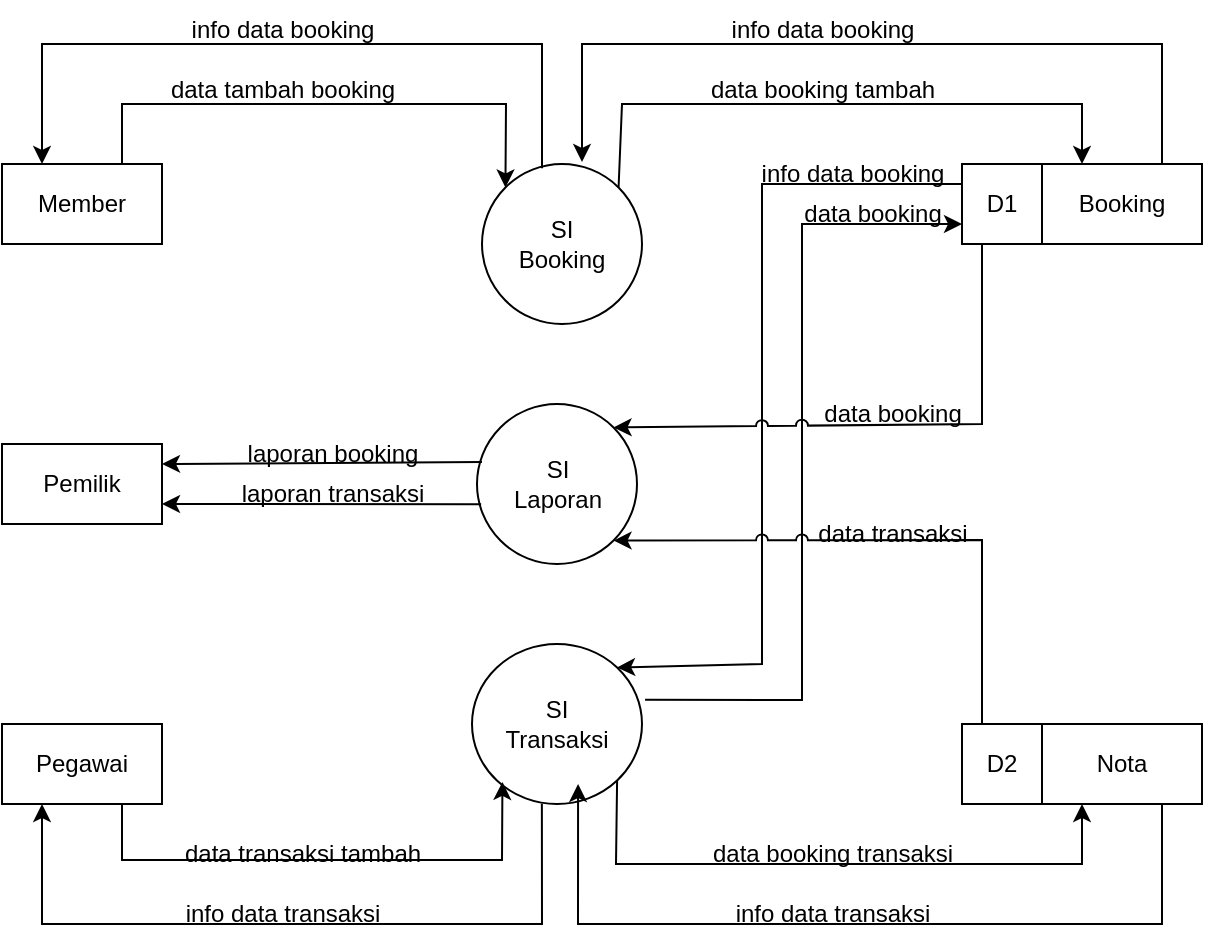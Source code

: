 <mxfile version="27.0.4" pages="3">
  <diagram name="level 0" id="R2WrA_b4PZg_kvOdXJxK">
    <mxGraphModel dx="1025" dy="463" grid="1" gridSize="10" guides="1" tooltips="1" connect="1" arrows="1" fold="1" page="1" pageScale="1" pageWidth="827" pageHeight="1169" math="0" shadow="0">
      <root>
        <mxCell id="0" />
        <mxCell id="1" parent="0" />
        <mxCell id="nbBiCtLTRZ0dwVBhAd1j-1" value="Pegawai" style="rounded=0;whiteSpace=wrap;html=1;" parent="1" vertex="1">
          <mxGeometry x="80" y="520" width="80" height="40" as="geometry" />
        </mxCell>
        <mxCell id="nbBiCtLTRZ0dwVBhAd1j-2" value="Pemilik" style="rounded=0;whiteSpace=wrap;html=1;" parent="1" vertex="1">
          <mxGeometry x="80" y="380" width="80" height="40" as="geometry" />
        </mxCell>
        <mxCell id="nbBiCtLTRZ0dwVBhAd1j-3" value="Member" style="rounded=0;whiteSpace=wrap;html=1;" parent="1" vertex="1">
          <mxGeometry x="80" y="240" width="80" height="40" as="geometry" />
        </mxCell>
        <mxCell id="nbBiCtLTRZ0dwVBhAd1j-4" value="SI&lt;div&gt;Laporan&lt;/div&gt;" style="ellipse;whiteSpace=wrap;html=1;" parent="1" vertex="1">
          <mxGeometry x="317.5" y="360" width="80" height="80" as="geometry" />
        </mxCell>
        <mxCell id="nbBiCtLTRZ0dwVBhAd1j-5" value="SI&lt;div&gt;Transaksi&lt;/div&gt;" style="ellipse;whiteSpace=wrap;html=1;" parent="1" vertex="1">
          <mxGeometry x="315" y="480" width="85" height="80" as="geometry" />
        </mxCell>
        <mxCell id="nbBiCtLTRZ0dwVBhAd1j-6" value="SI&lt;div&gt;Booking&lt;/div&gt;" style="ellipse;whiteSpace=wrap;html=1;" parent="1" vertex="1">
          <mxGeometry x="320" y="240" width="80" height="80" as="geometry" />
        </mxCell>
        <mxCell id="nbBiCtLTRZ0dwVBhAd1j-7" value="Booking" style="rounded=0;whiteSpace=wrap;html=1;" parent="1" vertex="1">
          <mxGeometry x="600" y="240" width="80" height="40" as="geometry" />
        </mxCell>
        <mxCell id="nbBiCtLTRZ0dwVBhAd1j-8" value="D1" style="rounded=0;whiteSpace=wrap;html=1;" parent="1" vertex="1">
          <mxGeometry x="560" y="240" width="40" height="40" as="geometry" />
        </mxCell>
        <mxCell id="nbBiCtLTRZ0dwVBhAd1j-9" value="Nota" style="rounded=0;whiteSpace=wrap;html=1;" parent="1" vertex="1">
          <mxGeometry x="600" y="520" width="80" height="40" as="geometry" />
        </mxCell>
        <mxCell id="nbBiCtLTRZ0dwVBhAd1j-10" value="D2" style="rounded=0;whiteSpace=wrap;html=1;" parent="1" vertex="1">
          <mxGeometry x="560" y="520" width="40" height="40" as="geometry" />
        </mxCell>
        <mxCell id="Rgoer19ISwhekTXYqUV_-1" value="" style="endArrow=classic;html=1;rounded=0;exitX=1;exitY=0;exitDx=0;exitDy=0;entryX=0.25;entryY=0;entryDx=0;entryDy=0;" parent="1" source="nbBiCtLTRZ0dwVBhAd1j-6" target="nbBiCtLTRZ0dwVBhAd1j-7" edge="1">
          <mxGeometry width="50" height="50" relative="1" as="geometry">
            <mxPoint x="400" y="160" as="sourcePoint" />
            <mxPoint x="430" y="90" as="targetPoint" />
            <Array as="points">
              <mxPoint x="390" y="210" />
              <mxPoint x="620" y="210" />
            </Array>
          </mxGeometry>
        </mxCell>
        <mxCell id="Rgoer19ISwhekTXYqUV_-2" value="" style="endArrow=classic;html=1;rounded=0;exitX=0.75;exitY=0;exitDx=0;exitDy=0;entryX=0;entryY=0;entryDx=0;entryDy=0;" parent="1" source="nbBiCtLTRZ0dwVBhAd1j-3" target="nbBiCtLTRZ0dwVBhAd1j-6" edge="1">
          <mxGeometry width="50" height="50" relative="1" as="geometry">
            <mxPoint x="380" y="180" as="sourcePoint" />
            <mxPoint x="430" y="130" as="targetPoint" />
            <Array as="points">
              <mxPoint x="140" y="210" />
              <mxPoint x="332" y="210" />
            </Array>
          </mxGeometry>
        </mxCell>
        <mxCell id="Rgoer19ISwhekTXYqUV_-3" value="" style="endArrow=classic;html=1;rounded=0;entryX=0.25;entryY=0;entryDx=0;entryDy=0;exitX=0.375;exitY=0.026;exitDx=0;exitDy=0;exitPerimeter=0;" parent="1" source="nbBiCtLTRZ0dwVBhAd1j-6" target="nbBiCtLTRZ0dwVBhAd1j-3" edge="1">
          <mxGeometry width="50" height="50" relative="1" as="geometry">
            <mxPoint x="380" y="180" as="sourcePoint" />
            <mxPoint x="430" y="130" as="targetPoint" />
            <Array as="points">
              <mxPoint x="350" y="180" />
              <mxPoint x="100" y="180" />
            </Array>
          </mxGeometry>
        </mxCell>
        <mxCell id="Rgoer19ISwhekTXYqUV_-5" value="data tambah booking" style="text;html=1;align=center;verticalAlign=middle;resizable=0;points=[];autosize=1;strokeColor=none;fillColor=none;" parent="1" vertex="1">
          <mxGeometry x="150" y="188" width="140" height="30" as="geometry" />
        </mxCell>
        <mxCell id="Rgoer19ISwhekTXYqUV_-6" value="info data booking" style="text;html=1;align=center;verticalAlign=middle;resizable=0;points=[];autosize=1;strokeColor=none;fillColor=none;" parent="1" vertex="1">
          <mxGeometry x="165" y="158" width="110" height="30" as="geometry" />
        </mxCell>
        <mxCell id="Rgoer19ISwhekTXYqUV_-10" value="data booking tambah" style="text;html=1;align=center;verticalAlign=middle;resizable=0;points=[];autosize=1;strokeColor=none;fillColor=none;" parent="1" vertex="1">
          <mxGeometry x="420" y="188" width="140" height="30" as="geometry" />
        </mxCell>
        <mxCell id="Rgoer19ISwhekTXYqUV_-12" value="info data booking" style="text;html=1;align=center;verticalAlign=middle;resizable=0;points=[];autosize=1;strokeColor=none;fillColor=none;" parent="1" vertex="1">
          <mxGeometry x="435" y="158" width="110" height="30" as="geometry" />
        </mxCell>
        <mxCell id="Rgoer19ISwhekTXYqUV_-15" value="" style="endArrow=classic;html=1;rounded=0;exitX=0.75;exitY=0;exitDx=0;exitDy=0;" parent="1" source="nbBiCtLTRZ0dwVBhAd1j-7" edge="1">
          <mxGeometry width="50" height="50" relative="1" as="geometry">
            <mxPoint x="374" y="130" as="sourcePoint" />
            <mxPoint x="370" y="239" as="targetPoint" />
            <Array as="points">
              <mxPoint x="660" y="180" />
              <mxPoint x="370" y="180" />
            </Array>
          </mxGeometry>
        </mxCell>
        <mxCell id="Rgoer19ISwhekTXYqUV_-17" value="" style="endArrow=classic;html=1;rounded=0;entryX=1;entryY=0;entryDx=0;entryDy=0;exitX=0;exitY=0.25;exitDx=0;exitDy=0;" parent="1" source="nbBiCtLTRZ0dwVBhAd1j-8" target="nbBiCtLTRZ0dwVBhAd1j-5" edge="1">
          <mxGeometry width="50" height="50" relative="1" as="geometry">
            <mxPoint x="160" y="400" as="sourcePoint" />
            <mxPoint x="210" y="350" as="targetPoint" />
            <Array as="points">
              <mxPoint x="460" y="250" />
              <mxPoint x="460" y="490" />
            </Array>
          </mxGeometry>
        </mxCell>
        <mxCell id="Rgoer19ISwhekTXYqUV_-18" value="info data booking" style="text;html=1;align=center;verticalAlign=middle;resizable=0;points=[];autosize=1;strokeColor=none;fillColor=none;" parent="1" vertex="1">
          <mxGeometry x="450" y="230" width="110" height="30" as="geometry" />
        </mxCell>
        <mxCell id="Rgoer19ISwhekTXYqUV_-24" value="" style="endArrow=classic;html=1;rounded=0;exitX=1.018;exitY=0.349;exitDx=0;exitDy=0;exitPerimeter=0;entryX=0;entryY=0.75;entryDx=0;entryDy=0;" parent="1" source="nbBiCtLTRZ0dwVBhAd1j-5" target="nbBiCtLTRZ0dwVBhAd1j-8" edge="1">
          <mxGeometry width="50" height="50" relative="1" as="geometry">
            <mxPoint x="402" y="508" as="sourcePoint" />
            <mxPoint x="550" y="300" as="targetPoint" />
            <Array as="points">
              <mxPoint x="480" y="508" />
              <mxPoint x="480" y="270" />
            </Array>
          </mxGeometry>
        </mxCell>
        <mxCell id="Rgoer19ISwhekTXYqUV_-23" value="data booking" style="text;html=1;align=center;verticalAlign=middle;resizable=0;points=[];autosize=1;strokeColor=none;fillColor=none;" parent="1" vertex="1">
          <mxGeometry x="470" y="250" width="90" height="30" as="geometry" />
        </mxCell>
        <mxCell id="Rgoer19ISwhekTXYqUV_-25" value="" style="endArrow=classic;html=1;rounded=0;exitX=0.75;exitY=1;exitDx=0;exitDy=0;entryX=0.179;entryY=0.862;entryDx=0;entryDy=0;entryPerimeter=0;" parent="1" source="nbBiCtLTRZ0dwVBhAd1j-1" target="nbBiCtLTRZ0dwVBhAd1j-5" edge="1">
          <mxGeometry width="50" height="50" relative="1" as="geometry">
            <mxPoint x="275" y="460" as="sourcePoint" />
            <mxPoint x="327.661" y="588.483" as="targetPoint" />
            <Array as="points">
              <mxPoint x="140" y="588" />
              <mxPoint x="330" y="588" />
            </Array>
          </mxGeometry>
        </mxCell>
        <mxCell id="Rgoer19ISwhekTXYqUV_-28" value="data transaksi tambah" style="text;html=1;align=center;verticalAlign=middle;resizable=0;points=[];autosize=1;strokeColor=none;fillColor=none;" parent="1" vertex="1">
          <mxGeometry x="160" y="570" width="140" height="30" as="geometry" />
        </mxCell>
        <mxCell id="Rgoer19ISwhekTXYqUV_-31" value="" style="endArrow=classic;html=1;rounded=0;exitX=0.411;exitY=0.999;exitDx=0;exitDy=0;exitPerimeter=0;entryX=0.25;entryY=1;entryDx=0;entryDy=0;" parent="1" source="nbBiCtLTRZ0dwVBhAd1j-5" target="nbBiCtLTRZ0dwVBhAd1j-1" edge="1">
          <mxGeometry width="50" height="50" relative="1" as="geometry">
            <mxPoint x="348.49" y="598.16" as="sourcePoint" />
            <mxPoint x="100" y="560" as="targetPoint" />
            <Array as="points">
              <mxPoint x="350" y="620" />
              <mxPoint x="100" y="620" />
            </Array>
          </mxGeometry>
        </mxCell>
        <mxCell id="Rgoer19ISwhekTXYqUV_-30" value="info data transaksi" style="text;html=1;align=center;verticalAlign=middle;resizable=0;points=[];autosize=1;strokeColor=none;fillColor=none;" parent="1" vertex="1">
          <mxGeometry x="160" y="600" width="120" height="30" as="geometry" />
        </mxCell>
        <mxCell id="Rgoer19ISwhekTXYqUV_-34" value="" style="endArrow=classic;html=1;rounded=0;entryX=1;entryY=0;entryDx=0;entryDy=0;exitX=0.25;exitY=1;exitDx=0;exitDy=0;jumpStyle=arc;" parent="1" source="nbBiCtLTRZ0dwVBhAd1j-8" target="nbBiCtLTRZ0dwVBhAd1j-4" edge="1">
          <mxGeometry width="50" height="50" relative="1" as="geometry">
            <mxPoint x="275" y="420" as="sourcePoint" />
            <mxPoint x="325" y="370" as="targetPoint" />
            <Array as="points">
              <mxPoint x="570" y="370" />
            </Array>
          </mxGeometry>
        </mxCell>
        <mxCell id="Rgoer19ISwhekTXYqUV_-35" value="data booking" style="text;html=1;align=center;verticalAlign=middle;resizable=0;points=[];autosize=1;strokeColor=none;fillColor=none;" parent="1" vertex="1">
          <mxGeometry x="480" y="350" width="90" height="30" as="geometry" />
        </mxCell>
        <mxCell id="Rgoer19ISwhekTXYqUV_-38" value="" style="endArrow=classic;html=1;rounded=0;entryX=1;entryY=1;entryDx=0;entryDy=0;exitX=0.25;exitY=0;exitDx=0;exitDy=0;jumpStyle=arc;" parent="1" source="nbBiCtLTRZ0dwVBhAd1j-10" target="nbBiCtLTRZ0dwVBhAd1j-4" edge="1">
          <mxGeometry width="50" height="50" relative="1" as="geometry">
            <mxPoint x="570" y="480" as="sourcePoint" />
            <mxPoint x="386" y="428" as="targetPoint" />
            <Array as="points">
              <mxPoint x="570" y="428" />
            </Array>
          </mxGeometry>
        </mxCell>
        <mxCell id="Rgoer19ISwhekTXYqUV_-37" value="data transaksi" style="text;html=1;align=center;verticalAlign=middle;resizable=0;points=[];autosize=1;strokeColor=none;fillColor=none;" parent="1" vertex="1">
          <mxGeometry x="475" y="410" width="100" height="30" as="geometry" />
        </mxCell>
        <mxCell id="Rgoer19ISwhekTXYqUV_-39" value="" style="endArrow=classic;html=1;rounded=0;entryX=1;entryY=0.25;entryDx=0;entryDy=0;exitX=0.031;exitY=0.363;exitDx=0;exitDy=0;exitPerimeter=0;" parent="1" source="nbBiCtLTRZ0dwVBhAd1j-4" target="nbBiCtLTRZ0dwVBhAd1j-2" edge="1">
          <mxGeometry width="50" height="50" relative="1" as="geometry">
            <mxPoint x="205" y="470" as="sourcePoint" />
            <mxPoint x="255" y="420" as="targetPoint" />
          </mxGeometry>
        </mxCell>
        <mxCell id="Rgoer19ISwhekTXYqUV_-43" value="" style="endArrow=classic;html=1;rounded=0;entryX=1;entryY=0.75;entryDx=0;entryDy=0;exitX=0.026;exitY=0.626;exitDx=0;exitDy=0;exitPerimeter=0;" parent="1" source="nbBiCtLTRZ0dwVBhAd1j-4" target="nbBiCtLTRZ0dwVBhAd1j-2" edge="1">
          <mxGeometry width="50" height="50" relative="1" as="geometry">
            <mxPoint x="320" y="410" as="sourcePoint" />
            <mxPoint x="160" y="410" as="targetPoint" />
          </mxGeometry>
        </mxCell>
        <mxCell id="Rgoer19ISwhekTXYqUV_-42" value="laporan transaksi" style="text;html=1;align=center;verticalAlign=middle;resizable=0;points=[];autosize=1;strokeColor=none;fillColor=none;" parent="1" vertex="1">
          <mxGeometry x="190" y="390" width="110" height="30" as="geometry" />
        </mxCell>
        <mxCell id="Rgoer19ISwhekTXYqUV_-44" value="laporan booking" style="text;html=1;align=center;verticalAlign=middle;resizable=0;points=[];autosize=1;strokeColor=none;fillColor=none;" parent="1" vertex="1">
          <mxGeometry x="190" y="370" width="110" height="30" as="geometry" />
        </mxCell>
        <mxCell id="WMjKk4mbVwLs4ymKSQ1Z-1" value="" style="endArrow=classic;html=1;rounded=0;exitX=1;exitY=1;exitDx=0;exitDy=0;entryX=0.25;entryY=1;entryDx=0;entryDy=0;" edge="1" parent="1" source="nbBiCtLTRZ0dwVBhAd1j-5" target="nbBiCtLTRZ0dwVBhAd1j-9">
          <mxGeometry width="50" height="50" relative="1" as="geometry">
            <mxPoint x="390" y="670" as="sourcePoint" />
            <mxPoint x="440" y="620" as="targetPoint" />
            <Array as="points">
              <mxPoint x="387" y="590" />
              <mxPoint x="620" y="590" />
            </Array>
          </mxGeometry>
        </mxCell>
        <mxCell id="WMjKk4mbVwLs4ymKSQ1Z-2" value="" style="endArrow=classic;html=1;rounded=0;entryX=0.624;entryY=0.875;entryDx=0;entryDy=0;entryPerimeter=0;exitX=0.75;exitY=1;exitDx=0;exitDy=0;" edge="1" parent="1" source="nbBiCtLTRZ0dwVBhAd1j-9" target="nbBiCtLTRZ0dwVBhAd1j-5">
          <mxGeometry width="50" height="50" relative="1" as="geometry">
            <mxPoint x="660" y="560" as="sourcePoint" />
            <mxPoint x="368" y="557" as="targetPoint" />
            <Array as="points">
              <mxPoint x="660" y="620" />
              <mxPoint x="368" y="620" />
            </Array>
          </mxGeometry>
        </mxCell>
        <mxCell id="Rgoer19ISwhekTXYqUV_-47" value="info data transaksi" style="text;html=1;align=center;verticalAlign=middle;resizable=0;points=[];autosize=1;strokeColor=none;fillColor=none;" parent="1" vertex="1">
          <mxGeometry x="435" y="600" width="120" height="30" as="geometry" />
        </mxCell>
        <mxCell id="Rgoer19ISwhekTXYqUV_-46" value="data booking transaksi" style="text;html=1;align=center;verticalAlign=middle;resizable=0;points=[];autosize=1;strokeColor=none;fillColor=none;" parent="1" vertex="1">
          <mxGeometry x="425" y="570" width="140" height="30" as="geometry" />
        </mxCell>
      </root>
    </mxGraphModel>
  </diagram>
  <diagram id="A4lJilHg67AQGWBduvcJ" name="booking">
    <mxGraphModel dx="820" dy="398" grid="1" gridSize="10" guides="1" tooltips="1" connect="1" arrows="1" fold="1" page="1" pageScale="1" pageWidth="827" pageHeight="1169" math="0" shadow="0">
      <root>
        <mxCell id="0" />
        <mxCell id="1" parent="0" />
        <mxCell id="fjZRa8HQxuq6wXrce_W--1" value="Member" style="rounded=0;whiteSpace=wrap;html=1;" vertex="1" parent="1">
          <mxGeometry x="120" y="220" width="80" height="40" as="geometry" />
        </mxCell>
        <mxCell id="1IP4IImZ8efh-nmbTzxj-1" value="SI&lt;div&gt;Tambah&lt;br&gt;&lt;div&gt;Booking&lt;/div&gt;&lt;/div&gt;" style="ellipse;whiteSpace=wrap;html=1;" vertex="1" parent="1">
          <mxGeometry x="320" y="80" width="80" height="80" as="geometry" />
        </mxCell>
        <mxCell id="1IP4IImZ8efh-nmbTzxj-2" value="SI&lt;div&gt;Cari&lt;br&gt;&lt;div&gt;Booking&lt;/div&gt;&lt;/div&gt;" style="ellipse;whiteSpace=wrap;html=1;" vertex="1" parent="1">
          <mxGeometry x="320" y="320" width="80" height="80" as="geometry" />
        </mxCell>
        <mxCell id="1IP4IImZ8efh-nmbTzxj-3" value="SI&lt;div&gt;Ubah&lt;br&gt;&lt;div&gt;Booking&lt;/div&gt;&lt;/div&gt;" style="ellipse;whiteSpace=wrap;html=1;" vertex="1" parent="1">
          <mxGeometry x="320" y="200" width="80" height="80" as="geometry" />
        </mxCell>
        <mxCell id="DtTMAaiT4zGcGQjiEdX3-1" value="Booking" style="rounded=0;whiteSpace=wrap;html=1;" vertex="1" parent="1">
          <mxGeometry x="560" y="220" width="80" height="40" as="geometry" />
        </mxCell>
        <mxCell id="DtTMAaiT4zGcGQjiEdX3-2" value="D1" style="rounded=0;whiteSpace=wrap;html=1;" vertex="1" parent="1">
          <mxGeometry x="520" y="220" width="40" height="40" as="geometry" />
        </mxCell>
        <mxCell id="wrnKqIkx7TInUf8MgBKT-1" value="" style="endArrow=classic;html=1;rounded=0;exitX=0.008;exitY=0.621;exitDx=0;exitDy=0;exitPerimeter=0;entryX=1;entryY=0.75;entryDx=0;entryDy=0;" edge="1" parent="1" source="1IP4IImZ8efh-nmbTzxj-3" target="fjZRa8HQxuq6wXrce_W--1">
          <mxGeometry width="50" height="50" relative="1" as="geometry">
            <mxPoint x="250" y="310" as="sourcePoint" />
            <mxPoint x="300" y="260" as="targetPoint" />
          </mxGeometry>
        </mxCell>
        <mxCell id="wrnKqIkx7TInUf8MgBKT-2" value="" style="endArrow=classic;html=1;rounded=0;exitX=0.628;exitY=0.017;exitDx=0;exitDy=0;exitPerimeter=0;" edge="1" parent="1" source="fjZRa8HQxuq6wXrce_W--1">
          <mxGeometry width="50" height="50" relative="1" as="geometry">
            <mxPoint x="190" y="150" as="sourcePoint" />
            <mxPoint x="321" y="130" as="targetPoint" />
            <Array as="points">
              <mxPoint x="170" y="130" />
            </Array>
          </mxGeometry>
        </mxCell>
        <mxCell id="U6n-fsN_WdWxz53TmtDt-1" value="" style="endArrow=classic;html=1;rounded=0;entryX=0.373;entryY=0.046;entryDx=0;entryDy=0;exitX=0.008;exitY=0.384;exitDx=0;exitDy=0;exitPerimeter=0;entryPerimeter=0;" edge="1" parent="1" source="1IP4IImZ8efh-nmbTzxj-1" target="fjZRa8HQxuq6wXrce_W--1">
          <mxGeometry width="50" height="50" relative="1" as="geometry">
            <mxPoint x="390" y="190" as="sourcePoint" />
            <mxPoint x="440" y="140" as="targetPoint" />
            <Array as="points">
              <mxPoint x="150" y="110" />
            </Array>
          </mxGeometry>
        </mxCell>
        <mxCell id="U6n-fsN_WdWxz53TmtDt-2" value="" style="endArrow=classic;html=1;rounded=0;exitX=1;exitY=0.25;exitDx=0;exitDy=0;entryX=0.022;entryY=0.386;entryDx=0;entryDy=0;entryPerimeter=0;" edge="1" parent="1" source="fjZRa8HQxuq6wXrce_W--1" target="1IP4IImZ8efh-nmbTzxj-3">
          <mxGeometry width="50" height="50" relative="1" as="geometry">
            <mxPoint x="130" y="390" as="sourcePoint" />
            <mxPoint x="180" y="340" as="targetPoint" />
          </mxGeometry>
        </mxCell>
        <mxCell id="U6n-fsN_WdWxz53TmtDt-4" value="" style="endArrow=classic;html=1;rounded=0;entryX=0.025;entryY=0.61;entryDx=0;entryDy=0;entryPerimeter=0;" edge="1" parent="1" target="1IP4IImZ8efh-nmbTzxj-2">
          <mxGeometry width="50" height="50" relative="1" as="geometry">
            <mxPoint x="150" y="260" as="sourcePoint" />
            <mxPoint x="290" y="370" as="targetPoint" />
            <Array as="points">
              <mxPoint x="150" y="370" />
            </Array>
          </mxGeometry>
        </mxCell>
        <mxCell id="U6n-fsN_WdWxz53TmtDt-5" value="" style="endArrow=classic;html=1;rounded=0;exitX=0.014;exitY=0.379;exitDx=0;exitDy=0;exitPerimeter=0;entryX=0.614;entryY=1.014;entryDx=0;entryDy=0;entryPerimeter=0;" edge="1" parent="1" source="1IP4IImZ8efh-nmbTzxj-2" target="fjZRa8HQxuq6wXrce_W--1">
          <mxGeometry width="50" height="50" relative="1" as="geometry">
            <mxPoint x="190" y="330" as="sourcePoint" />
            <mxPoint x="240" y="280" as="targetPoint" />
            <Array as="points">
              <mxPoint x="170" y="350" />
            </Array>
          </mxGeometry>
        </mxCell>
        <mxCell id="U6n-fsN_WdWxz53TmtDt-6" value="" style="endArrow=classic;html=1;rounded=0;exitX=0.614;exitY=-0.055;exitDx=0;exitDy=0;exitPerimeter=0;entryX=1.016;entryY=0.383;entryDx=0;entryDy=0;entryPerimeter=0;" edge="1" parent="1" source="DtTMAaiT4zGcGQjiEdX3-1" target="1IP4IImZ8efh-nmbTzxj-1">
          <mxGeometry width="50" height="50" relative="1" as="geometry">
            <mxPoint x="300" y="230" as="sourcePoint" />
            <mxPoint x="350" y="180" as="targetPoint" />
            <Array as="points">
              <mxPoint x="610" y="110" />
            </Array>
          </mxGeometry>
        </mxCell>
        <mxCell id="U6n-fsN_WdWxz53TmtDt-7" value="" style="endArrow=classic;html=1;rounded=0;exitX=0.979;exitY=0.628;exitDx=0;exitDy=0;exitPerimeter=0;entryX=0.365;entryY=0.004;entryDx=0;entryDy=0;entryPerimeter=0;" edge="1" parent="1" source="1IP4IImZ8efh-nmbTzxj-1" target="DtTMAaiT4zGcGQjiEdX3-1">
          <mxGeometry width="50" height="50" relative="1" as="geometry">
            <mxPoint x="510" y="210" as="sourcePoint" />
            <mxPoint x="560" y="160" as="targetPoint" />
            <Array as="points">
              <mxPoint x="590" y="130" />
            </Array>
          </mxGeometry>
        </mxCell>
        <mxCell id="U6n-fsN_WdWxz53TmtDt-8" value="" style="endArrow=classic;html=1;rounded=0;exitX=0.008;exitY=0.621;exitDx=0;exitDy=0;exitPerimeter=0;entryX=1;entryY=0.75;entryDx=0;entryDy=0;" edge="1" parent="1">
          <mxGeometry width="50" height="50" relative="1" as="geometry">
            <mxPoint x="521" y="249.66" as="sourcePoint" />
            <mxPoint x="400" y="249.66" as="targetPoint" />
          </mxGeometry>
        </mxCell>
        <mxCell id="U6n-fsN_WdWxz53TmtDt-9" value="" style="endArrow=classic;html=1;rounded=0;exitX=0.981;exitY=0.372;exitDx=0;exitDy=0;exitPerimeter=0;" edge="1" parent="1" source="1IP4IImZ8efh-nmbTzxj-3">
          <mxGeometry width="50" height="50" relative="1" as="geometry">
            <mxPoint x="400" y="229.66" as="sourcePoint" />
            <mxPoint x="520" y="230" as="targetPoint" />
          </mxGeometry>
        </mxCell>
        <mxCell id="U6n-fsN_WdWxz53TmtDt-11" value="" style="endArrow=classic;html=1;rounded=0;exitX=0.351;exitY=1.013;exitDx=0;exitDy=0;exitPerimeter=0;entryX=0.973;entryY=0.345;entryDx=0;entryDy=0;entryPerimeter=0;" edge="1" parent="1" source="DtTMAaiT4zGcGQjiEdX3-1" target="1IP4IImZ8efh-nmbTzxj-2">
          <mxGeometry width="50" height="50" relative="1" as="geometry">
            <mxPoint x="560" y="420" as="sourcePoint" />
            <mxPoint x="610" y="370" as="targetPoint" />
            <Array as="points">
              <mxPoint x="588" y="350" />
            </Array>
          </mxGeometry>
        </mxCell>
        <mxCell id="U6n-fsN_WdWxz53TmtDt-12" value="" style="endArrow=classic;html=1;rounded=0;exitX=0.998;exitY=0.597;exitDx=0;exitDy=0;exitPerimeter=0;entryX=0.619;entryY=1.06;entryDx=0;entryDy=0;entryPerimeter=0;" edge="1" parent="1" source="1IP4IImZ8efh-nmbTzxj-2" target="DtTMAaiT4zGcGQjiEdX3-1">
          <mxGeometry width="50" height="50" relative="1" as="geometry">
            <mxPoint x="540" y="390" as="sourcePoint" />
            <mxPoint x="590" y="340" as="targetPoint" />
            <Array as="points">
              <mxPoint x="610" y="370" />
            </Array>
          </mxGeometry>
        </mxCell>
        <mxCell id="by7rEFrAq6C7tnjGHduI-2" value="data booking tambah" style="text;html=1;align=center;verticalAlign=middle;resizable=0;points=[];autosize=1;strokeColor=none;fillColor=none;" vertex="1" parent="1">
          <mxGeometry x="175" y="110" width="140" height="30" as="geometry" />
        </mxCell>
        <mxCell id="by7rEFrAq6C7tnjGHduI-4" value="info data booking" style="text;html=1;align=center;verticalAlign=middle;resizable=0;points=[];autosize=1;strokeColor=none;fillColor=none;" vertex="1" parent="1">
          <mxGeometry x="190" y="90" width="110" height="30" as="geometry" />
        </mxCell>
        <mxCell id="by7rEFrAq6C7tnjGHduI-7" value="data booking tambah" style="text;html=1;align=center;verticalAlign=middle;resizable=0;points=[];autosize=1;strokeColor=none;fillColor=none;" vertex="1" parent="1">
          <mxGeometry x="400" y="110" width="140" height="30" as="geometry" />
        </mxCell>
        <mxCell id="by7rEFrAq6C7tnjGHduI-8" value="info data booking" style="text;html=1;align=center;verticalAlign=middle;resizable=0;points=[];autosize=1;strokeColor=none;fillColor=none;" vertex="1" parent="1">
          <mxGeometry x="415" y="90" width="110" height="30" as="geometry" />
        </mxCell>
        <mxCell id="by7rEFrAq6C7tnjGHduI-9" value="info booking" style="text;html=1;align=center;verticalAlign=middle;resizable=0;points=[];autosize=1;strokeColor=none;fillColor=none;" vertex="1" parent="1">
          <mxGeometry x="215" y="230" width="90" height="30" as="geometry" />
        </mxCell>
        <mxCell id="by7rEFrAq6C7tnjGHduI-10" value="data booking ubah" style="text;html=1;align=center;verticalAlign=middle;resizable=0;points=[];autosize=1;strokeColor=none;fillColor=none;" vertex="1" parent="1">
          <mxGeometry x="200" y="210" width="120" height="30" as="geometry" />
        </mxCell>
        <mxCell id="by7rEFrAq6C7tnjGHduI-11" value="" style="endArrow=classic;html=1;rounded=0;exitX=0.008;exitY=0.621;exitDx=0;exitDy=0;exitPerimeter=0;entryX=1;entryY=0.75;entryDx=0;entryDy=0;" edge="1" parent="1">
          <mxGeometry width="50" height="50" relative="1" as="geometry">
            <mxPoint x="519" y="250" as="sourcePoint" />
            <mxPoint x="398" y="250" as="targetPoint" />
          </mxGeometry>
        </mxCell>
        <mxCell id="by7rEFrAq6C7tnjGHduI-12" value="" style="endArrow=classic;html=1;rounded=0;exitX=1;exitY=0.25;exitDx=0;exitDy=0;entryX=0.022;entryY=0.386;entryDx=0;entryDy=0;entryPerimeter=0;" edge="1" parent="1">
          <mxGeometry width="50" height="50" relative="1" as="geometry">
            <mxPoint x="398" y="230" as="sourcePoint" />
            <mxPoint x="520" y="231" as="targetPoint" />
          </mxGeometry>
        </mxCell>
        <mxCell id="by7rEFrAq6C7tnjGHduI-13" value="info booking" style="text;html=1;align=center;verticalAlign=middle;resizable=0;points=[];autosize=1;strokeColor=none;fillColor=none;" vertex="1" parent="1">
          <mxGeometry x="413" y="230" width="90" height="30" as="geometry" />
        </mxCell>
        <mxCell id="by7rEFrAq6C7tnjGHduI-14" value="data booking ubah" style="text;html=1;align=center;verticalAlign=middle;resizable=0;points=[];autosize=1;strokeColor=none;fillColor=none;" vertex="1" parent="1">
          <mxGeometry x="398" y="210" width="120" height="30" as="geometry" />
        </mxCell>
        <mxCell id="iASrDijQJXD-5_4xVDBu-1" value="kode booking" style="text;html=1;align=center;verticalAlign=middle;resizable=0;points=[];autosize=1;strokeColor=none;fillColor=none;" vertex="1" parent="1">
          <mxGeometry x="200" y="350" width="90" height="30" as="geometry" />
        </mxCell>
        <mxCell id="iASrDijQJXD-5_4xVDBu-2" value="info booking" style="text;html=1;align=center;verticalAlign=middle;resizable=0;points=[];autosize=1;strokeColor=none;fillColor=none;" vertex="1" parent="1">
          <mxGeometry x="200" y="330" width="90" height="30" as="geometry" />
        </mxCell>
        <mxCell id="iASrDijQJXD-5_4xVDBu-3" value="kode booking" style="text;html=1;align=center;verticalAlign=middle;resizable=0;points=[];autosize=1;strokeColor=none;fillColor=none;" vertex="1" parent="1">
          <mxGeometry x="413" y="350" width="90" height="30" as="geometry" />
        </mxCell>
        <mxCell id="iASrDijQJXD-5_4xVDBu-4" value="info booking" style="text;html=1;align=center;verticalAlign=middle;resizable=0;points=[];autosize=1;strokeColor=none;fillColor=none;horizontal=1;" vertex="1" parent="1">
          <mxGeometry x="413" y="330" width="90" height="30" as="geometry" />
        </mxCell>
      </root>
    </mxGraphModel>
  </diagram>
  <diagram name="Salinan booking" id="Jjr-B-44dCGT1CS3BW8G">
    <mxGraphModel grid="1" page="1" gridSize="10" guides="1" tooltips="1" connect="1" arrows="1" fold="1" pageScale="1" pageWidth="827" pageHeight="1169" math="0" shadow="0">
      <root>
        <mxCell id="RGJhxOUccHoLGXwnPydV-0" />
        <mxCell id="RGJhxOUccHoLGXwnPydV-1" parent="RGJhxOUccHoLGXwnPydV-0" />
        <mxCell id="RGJhxOUccHoLGXwnPydV-2" value="Member" style="rounded=0;whiteSpace=wrap;html=1;" vertex="1" parent="RGJhxOUccHoLGXwnPydV-1">
          <mxGeometry x="120" y="220" width="80" height="40" as="geometry" />
        </mxCell>
        <mxCell id="RGJhxOUccHoLGXwnPydV-3" value="SI&lt;div&gt;Tambah&lt;br&gt;&lt;div&gt;Booking&lt;/div&gt;&lt;/div&gt;" style="ellipse;whiteSpace=wrap;html=1;" vertex="1" parent="RGJhxOUccHoLGXwnPydV-1">
          <mxGeometry x="320" y="80" width="80" height="80" as="geometry" />
        </mxCell>
        <mxCell id="RGJhxOUccHoLGXwnPydV-4" value="SI&lt;div&gt;Cari&lt;br&gt;&lt;div&gt;Booking&lt;/div&gt;&lt;/div&gt;" style="ellipse;whiteSpace=wrap;html=1;" vertex="1" parent="RGJhxOUccHoLGXwnPydV-1">
          <mxGeometry x="310" y="320" width="80" height="80" as="geometry" />
        </mxCell>
        <mxCell id="RGJhxOUccHoLGXwnPydV-5" value="SI&lt;div&gt;Ubah&lt;br&gt;&lt;div&gt;Booking&lt;/div&gt;&lt;/div&gt;" style="ellipse;whiteSpace=wrap;html=1;" vertex="1" parent="RGJhxOUccHoLGXwnPydV-1">
          <mxGeometry x="320" y="200" width="80" height="80" as="geometry" />
        </mxCell>
        <mxCell id="RGJhxOUccHoLGXwnPydV-6" value="Booking" style="rounded=0;whiteSpace=wrap;html=1;" vertex="1" parent="RGJhxOUccHoLGXwnPydV-1">
          <mxGeometry x="560" y="220" width="80" height="40" as="geometry" />
        </mxCell>
        <mxCell id="RGJhxOUccHoLGXwnPydV-7" value="D1" style="rounded=0;whiteSpace=wrap;html=1;" vertex="1" parent="RGJhxOUccHoLGXwnPydV-1">
          <mxGeometry x="520" y="220" width="40" height="40" as="geometry" />
        </mxCell>
        <mxCell id="RGJhxOUccHoLGXwnPydV-8" value="" style="endArrow=classic;html=1;rounded=0;exitX=0.008;exitY=0.621;exitDx=0;exitDy=0;exitPerimeter=0;entryX=1;entryY=0.75;entryDx=0;entryDy=0;" edge="1" parent="RGJhxOUccHoLGXwnPydV-1" source="RGJhxOUccHoLGXwnPydV-5" target="RGJhxOUccHoLGXwnPydV-2">
          <mxGeometry width="50" height="50" relative="1" as="geometry">
            <mxPoint x="250" y="310" as="sourcePoint" />
            <mxPoint x="300" y="260" as="targetPoint" />
          </mxGeometry>
        </mxCell>
        <mxCell id="RGJhxOUccHoLGXwnPydV-9" value="" style="endArrow=classic;html=1;rounded=0;exitX=0.622;exitY=0.012;exitDx=0;exitDy=0;entryX=0.008;entryY=0.609;entryDx=0;entryDy=0;entryPerimeter=0;exitPerimeter=0;" edge="1" parent="RGJhxOUccHoLGXwnPydV-1" source="RGJhxOUccHoLGXwnPydV-2" target="RGJhxOUccHoLGXwnPydV-3">
          <mxGeometry width="50" height="50" relative="1" as="geometry">
            <mxPoint x="190" y="150" as="sourcePoint" />
            <mxPoint x="240" y="100" as="targetPoint" />
            <Array as="points">
              <mxPoint x="170" y="130" />
            </Array>
          </mxGeometry>
        </mxCell>
        <mxCell id="RGJhxOUccHoLGXwnPydV-10" value="" style="endArrow=classic;html=1;rounded=0;entryX=0.373;entryY=0.046;entryDx=0;entryDy=0;exitX=0.008;exitY=0.384;exitDx=0;exitDy=0;exitPerimeter=0;entryPerimeter=0;" edge="1" parent="RGJhxOUccHoLGXwnPydV-1" source="RGJhxOUccHoLGXwnPydV-3" target="RGJhxOUccHoLGXwnPydV-2">
          <mxGeometry width="50" height="50" relative="1" as="geometry">
            <mxPoint x="390" y="190" as="sourcePoint" />
            <mxPoint x="440" y="140" as="targetPoint" />
            <Array as="points">
              <mxPoint x="150" y="110" />
            </Array>
          </mxGeometry>
        </mxCell>
        <mxCell id="RGJhxOUccHoLGXwnPydV-11" value="" style="endArrow=classic;html=1;rounded=0;exitX=1;exitY=0.25;exitDx=0;exitDy=0;entryX=0.022;entryY=0.386;entryDx=0;entryDy=0;entryPerimeter=0;" edge="1" parent="RGJhxOUccHoLGXwnPydV-1" source="RGJhxOUccHoLGXwnPydV-2" target="RGJhxOUccHoLGXwnPydV-5">
          <mxGeometry width="50" height="50" relative="1" as="geometry">
            <mxPoint x="130" y="390" as="sourcePoint" />
            <mxPoint x="180" y="340" as="targetPoint" />
          </mxGeometry>
        </mxCell>
        <mxCell id="RGJhxOUccHoLGXwnPydV-12" value="" style="endArrow=classic;html=1;rounded=0;entryX=0.025;entryY=0.61;entryDx=0;entryDy=0;entryPerimeter=0;" edge="1" parent="RGJhxOUccHoLGXwnPydV-1" target="RGJhxOUccHoLGXwnPydV-4">
          <mxGeometry width="50" height="50" relative="1" as="geometry">
            <mxPoint x="150" y="260" as="sourcePoint" />
            <mxPoint x="290" y="370" as="targetPoint" />
            <Array as="points">
              <mxPoint x="150" y="370" />
            </Array>
          </mxGeometry>
        </mxCell>
        <mxCell id="RGJhxOUccHoLGXwnPydV-13" value="" style="endArrow=classic;html=1;rounded=0;exitX=0.014;exitY=0.379;exitDx=0;exitDy=0;exitPerimeter=0;entryX=0.614;entryY=1.014;entryDx=0;entryDy=0;entryPerimeter=0;" edge="1" parent="RGJhxOUccHoLGXwnPydV-1" source="RGJhxOUccHoLGXwnPydV-4" target="RGJhxOUccHoLGXwnPydV-2">
          <mxGeometry width="50" height="50" relative="1" as="geometry">
            <mxPoint x="190" y="330" as="sourcePoint" />
            <mxPoint x="240" y="280" as="targetPoint" />
            <Array as="points">
              <mxPoint x="170" y="350" />
            </Array>
          </mxGeometry>
        </mxCell>
        <mxCell id="RGJhxOUccHoLGXwnPydV-14" value="" style="endArrow=classic;html=1;rounded=0;exitX=0.614;exitY=-0.055;exitDx=0;exitDy=0;exitPerimeter=0;entryX=1.016;entryY=0.383;entryDx=0;entryDy=0;entryPerimeter=0;" edge="1" parent="RGJhxOUccHoLGXwnPydV-1" source="RGJhxOUccHoLGXwnPydV-6" target="RGJhxOUccHoLGXwnPydV-3">
          <mxGeometry width="50" height="50" relative="1" as="geometry">
            <mxPoint x="300" y="230" as="sourcePoint" />
            <mxPoint x="350" y="180" as="targetPoint" />
            <Array as="points">
              <mxPoint x="610" y="110" />
            </Array>
          </mxGeometry>
        </mxCell>
        <mxCell id="RGJhxOUccHoLGXwnPydV-15" value="" style="endArrow=classic;html=1;rounded=0;exitX=0.988;exitY=0.609;exitDx=0;exitDy=0;exitPerimeter=0;entryX=0.365;entryY=0.004;entryDx=0;entryDy=0;entryPerimeter=0;" edge="1" parent="RGJhxOUccHoLGXwnPydV-1" source="RGJhxOUccHoLGXwnPydV-3" target="RGJhxOUccHoLGXwnPydV-6">
          <mxGeometry width="50" height="50" relative="1" as="geometry">
            <mxPoint x="510" y="210" as="sourcePoint" />
            <mxPoint x="560" y="160" as="targetPoint" />
            <Array as="points">
              <mxPoint x="590" y="130" />
            </Array>
          </mxGeometry>
        </mxCell>
        <mxCell id="RGJhxOUccHoLGXwnPydV-16" value="" style="endArrow=classic;html=1;rounded=0;exitX=0.008;exitY=0.621;exitDx=0;exitDy=0;exitPerimeter=0;entryX=1;entryY=0.75;entryDx=0;entryDy=0;" edge="1" parent="RGJhxOUccHoLGXwnPydV-1">
          <mxGeometry width="50" height="50" relative="1" as="geometry">
            <mxPoint x="521" y="249.66" as="sourcePoint" />
            <mxPoint x="400" y="249.66" as="targetPoint" />
          </mxGeometry>
        </mxCell>
        <mxCell id="RGJhxOUccHoLGXwnPydV-17" value="" style="endArrow=classic;html=1;rounded=0;exitX=0.981;exitY=0.372;exitDx=0;exitDy=0;exitPerimeter=0;" edge="1" parent="RGJhxOUccHoLGXwnPydV-1" source="RGJhxOUccHoLGXwnPydV-5">
          <mxGeometry width="50" height="50" relative="1" as="geometry">
            <mxPoint x="400" y="229.66" as="sourcePoint" />
            <mxPoint x="520" y="230" as="targetPoint" />
          </mxGeometry>
        </mxCell>
        <mxCell id="RGJhxOUccHoLGXwnPydV-18" value="" style="endArrow=classic;html=1;rounded=0;exitX=0.351;exitY=1.013;exitDx=0;exitDy=0;exitPerimeter=0;entryX=0.973;entryY=0.345;entryDx=0;entryDy=0;entryPerimeter=0;" edge="1" parent="RGJhxOUccHoLGXwnPydV-1" source="RGJhxOUccHoLGXwnPydV-6" target="RGJhxOUccHoLGXwnPydV-4">
          <mxGeometry width="50" height="50" relative="1" as="geometry">
            <mxPoint x="560" y="420" as="sourcePoint" />
            <mxPoint x="610" y="370" as="targetPoint" />
            <Array as="points">
              <mxPoint x="588" y="350" />
            </Array>
          </mxGeometry>
        </mxCell>
        <mxCell id="RGJhxOUccHoLGXwnPydV-19" value="" style="endArrow=classic;html=1;rounded=0;exitX=0.998;exitY=0.597;exitDx=0;exitDy=0;exitPerimeter=0;entryX=0.619;entryY=1.06;entryDx=0;entryDy=0;entryPerimeter=0;" edge="1" parent="RGJhxOUccHoLGXwnPydV-1" source="RGJhxOUccHoLGXwnPydV-4" target="RGJhxOUccHoLGXwnPydV-6">
          <mxGeometry width="50" height="50" relative="1" as="geometry">
            <mxPoint x="540" y="390" as="sourcePoint" />
            <mxPoint x="590" y="340" as="targetPoint" />
            <Array as="points">
              <mxPoint x="610" y="370" />
            </Array>
          </mxGeometry>
        </mxCell>
      </root>
    </mxGraphModel>
  </diagram>
</mxfile>
